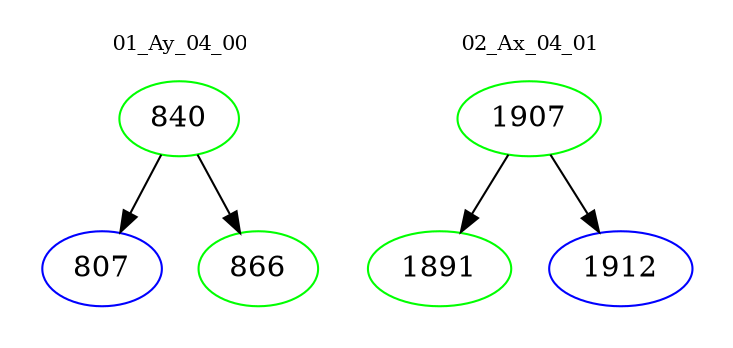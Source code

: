 digraph{
subgraph cluster_0 {
color = white
label = "01_Ay_04_00";
fontsize=10;
T0_840 [label="840", color="green"]
T0_840 -> T0_807 [color="black"]
T0_807 [label="807", color="blue"]
T0_840 -> T0_866 [color="black"]
T0_866 [label="866", color="green"]
}
subgraph cluster_1 {
color = white
label = "02_Ax_04_01";
fontsize=10;
T1_1907 [label="1907", color="green"]
T1_1907 -> T1_1891 [color="black"]
T1_1891 [label="1891", color="green"]
T1_1907 -> T1_1912 [color="black"]
T1_1912 [label="1912", color="blue"]
}
}
